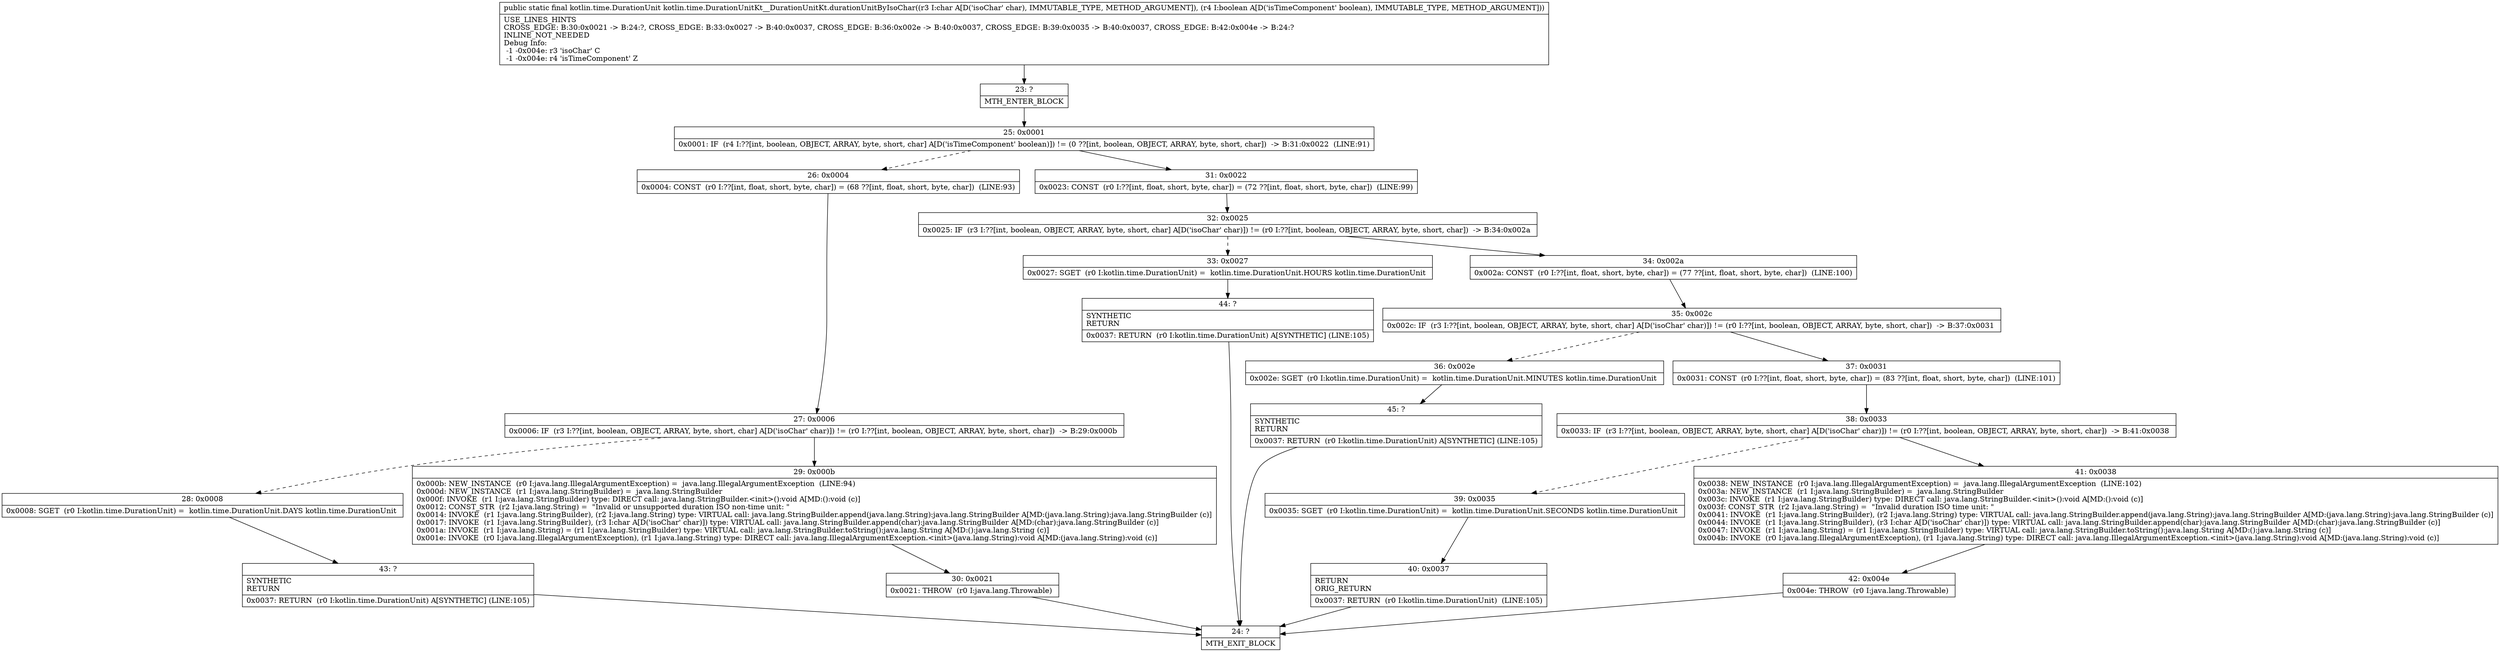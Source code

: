 digraph "CFG forkotlin.time.DurationUnitKt__DurationUnitKt.durationUnitByIsoChar(CZ)Lkotlin\/time\/DurationUnit;" {
Node_23 [shape=record,label="{23\:\ ?|MTH_ENTER_BLOCK\l}"];
Node_25 [shape=record,label="{25\:\ 0x0001|0x0001: IF  (r4 I:??[int, boolean, OBJECT, ARRAY, byte, short, char] A[D('isTimeComponent' boolean)]) != (0 ??[int, boolean, OBJECT, ARRAY, byte, short, char])  \-\> B:31:0x0022  (LINE:91)\l}"];
Node_26 [shape=record,label="{26\:\ 0x0004|0x0004: CONST  (r0 I:??[int, float, short, byte, char]) = (68 ??[int, float, short, byte, char])  (LINE:93)\l}"];
Node_27 [shape=record,label="{27\:\ 0x0006|0x0006: IF  (r3 I:??[int, boolean, OBJECT, ARRAY, byte, short, char] A[D('isoChar' char)]) != (r0 I:??[int, boolean, OBJECT, ARRAY, byte, short, char])  \-\> B:29:0x000b \l}"];
Node_28 [shape=record,label="{28\:\ 0x0008|0x0008: SGET  (r0 I:kotlin.time.DurationUnit) =  kotlin.time.DurationUnit.DAYS kotlin.time.DurationUnit \l}"];
Node_43 [shape=record,label="{43\:\ ?|SYNTHETIC\lRETURN\l|0x0037: RETURN  (r0 I:kotlin.time.DurationUnit) A[SYNTHETIC] (LINE:105)\l}"];
Node_24 [shape=record,label="{24\:\ ?|MTH_EXIT_BLOCK\l}"];
Node_29 [shape=record,label="{29\:\ 0x000b|0x000b: NEW_INSTANCE  (r0 I:java.lang.IllegalArgumentException) =  java.lang.IllegalArgumentException  (LINE:94)\l0x000d: NEW_INSTANCE  (r1 I:java.lang.StringBuilder) =  java.lang.StringBuilder \l0x000f: INVOKE  (r1 I:java.lang.StringBuilder) type: DIRECT call: java.lang.StringBuilder.\<init\>():void A[MD:():void (c)]\l0x0012: CONST_STR  (r2 I:java.lang.String) =  \"Invalid or unsupported duration ISO non\-time unit: \" \l0x0014: INVOKE  (r1 I:java.lang.StringBuilder), (r2 I:java.lang.String) type: VIRTUAL call: java.lang.StringBuilder.append(java.lang.String):java.lang.StringBuilder A[MD:(java.lang.String):java.lang.StringBuilder (c)]\l0x0017: INVOKE  (r1 I:java.lang.StringBuilder), (r3 I:char A[D('isoChar' char)]) type: VIRTUAL call: java.lang.StringBuilder.append(char):java.lang.StringBuilder A[MD:(char):java.lang.StringBuilder (c)]\l0x001a: INVOKE  (r1 I:java.lang.String) = (r1 I:java.lang.StringBuilder) type: VIRTUAL call: java.lang.StringBuilder.toString():java.lang.String A[MD:():java.lang.String (c)]\l0x001e: INVOKE  (r0 I:java.lang.IllegalArgumentException), (r1 I:java.lang.String) type: DIRECT call: java.lang.IllegalArgumentException.\<init\>(java.lang.String):void A[MD:(java.lang.String):void (c)]\l}"];
Node_30 [shape=record,label="{30\:\ 0x0021|0x0021: THROW  (r0 I:java.lang.Throwable) \l}"];
Node_31 [shape=record,label="{31\:\ 0x0022|0x0023: CONST  (r0 I:??[int, float, short, byte, char]) = (72 ??[int, float, short, byte, char])  (LINE:99)\l}"];
Node_32 [shape=record,label="{32\:\ 0x0025|0x0025: IF  (r3 I:??[int, boolean, OBJECT, ARRAY, byte, short, char] A[D('isoChar' char)]) != (r0 I:??[int, boolean, OBJECT, ARRAY, byte, short, char])  \-\> B:34:0x002a \l}"];
Node_33 [shape=record,label="{33\:\ 0x0027|0x0027: SGET  (r0 I:kotlin.time.DurationUnit) =  kotlin.time.DurationUnit.HOURS kotlin.time.DurationUnit \l}"];
Node_44 [shape=record,label="{44\:\ ?|SYNTHETIC\lRETURN\l|0x0037: RETURN  (r0 I:kotlin.time.DurationUnit) A[SYNTHETIC] (LINE:105)\l}"];
Node_34 [shape=record,label="{34\:\ 0x002a|0x002a: CONST  (r0 I:??[int, float, short, byte, char]) = (77 ??[int, float, short, byte, char])  (LINE:100)\l}"];
Node_35 [shape=record,label="{35\:\ 0x002c|0x002c: IF  (r3 I:??[int, boolean, OBJECT, ARRAY, byte, short, char] A[D('isoChar' char)]) != (r0 I:??[int, boolean, OBJECT, ARRAY, byte, short, char])  \-\> B:37:0x0031 \l}"];
Node_36 [shape=record,label="{36\:\ 0x002e|0x002e: SGET  (r0 I:kotlin.time.DurationUnit) =  kotlin.time.DurationUnit.MINUTES kotlin.time.DurationUnit \l}"];
Node_45 [shape=record,label="{45\:\ ?|SYNTHETIC\lRETURN\l|0x0037: RETURN  (r0 I:kotlin.time.DurationUnit) A[SYNTHETIC] (LINE:105)\l}"];
Node_37 [shape=record,label="{37\:\ 0x0031|0x0031: CONST  (r0 I:??[int, float, short, byte, char]) = (83 ??[int, float, short, byte, char])  (LINE:101)\l}"];
Node_38 [shape=record,label="{38\:\ 0x0033|0x0033: IF  (r3 I:??[int, boolean, OBJECT, ARRAY, byte, short, char] A[D('isoChar' char)]) != (r0 I:??[int, boolean, OBJECT, ARRAY, byte, short, char])  \-\> B:41:0x0038 \l}"];
Node_39 [shape=record,label="{39\:\ 0x0035|0x0035: SGET  (r0 I:kotlin.time.DurationUnit) =  kotlin.time.DurationUnit.SECONDS kotlin.time.DurationUnit \l}"];
Node_40 [shape=record,label="{40\:\ 0x0037|RETURN\lORIG_RETURN\l|0x0037: RETURN  (r0 I:kotlin.time.DurationUnit)  (LINE:105)\l}"];
Node_41 [shape=record,label="{41\:\ 0x0038|0x0038: NEW_INSTANCE  (r0 I:java.lang.IllegalArgumentException) =  java.lang.IllegalArgumentException  (LINE:102)\l0x003a: NEW_INSTANCE  (r1 I:java.lang.StringBuilder) =  java.lang.StringBuilder \l0x003c: INVOKE  (r1 I:java.lang.StringBuilder) type: DIRECT call: java.lang.StringBuilder.\<init\>():void A[MD:():void (c)]\l0x003f: CONST_STR  (r2 I:java.lang.String) =  \"Invalid duration ISO time unit: \" \l0x0041: INVOKE  (r1 I:java.lang.StringBuilder), (r2 I:java.lang.String) type: VIRTUAL call: java.lang.StringBuilder.append(java.lang.String):java.lang.StringBuilder A[MD:(java.lang.String):java.lang.StringBuilder (c)]\l0x0044: INVOKE  (r1 I:java.lang.StringBuilder), (r3 I:char A[D('isoChar' char)]) type: VIRTUAL call: java.lang.StringBuilder.append(char):java.lang.StringBuilder A[MD:(char):java.lang.StringBuilder (c)]\l0x0047: INVOKE  (r1 I:java.lang.String) = (r1 I:java.lang.StringBuilder) type: VIRTUAL call: java.lang.StringBuilder.toString():java.lang.String A[MD:():java.lang.String (c)]\l0x004b: INVOKE  (r0 I:java.lang.IllegalArgumentException), (r1 I:java.lang.String) type: DIRECT call: java.lang.IllegalArgumentException.\<init\>(java.lang.String):void A[MD:(java.lang.String):void (c)]\l}"];
Node_42 [shape=record,label="{42\:\ 0x004e|0x004e: THROW  (r0 I:java.lang.Throwable) \l}"];
MethodNode[shape=record,label="{public static final kotlin.time.DurationUnit kotlin.time.DurationUnitKt__DurationUnitKt.durationUnitByIsoChar((r3 I:char A[D('isoChar' char), IMMUTABLE_TYPE, METHOD_ARGUMENT]), (r4 I:boolean A[D('isTimeComponent' boolean), IMMUTABLE_TYPE, METHOD_ARGUMENT]))  | USE_LINES_HINTS\lCROSS_EDGE: B:30:0x0021 \-\> B:24:?, CROSS_EDGE: B:33:0x0027 \-\> B:40:0x0037, CROSS_EDGE: B:36:0x002e \-\> B:40:0x0037, CROSS_EDGE: B:39:0x0035 \-\> B:40:0x0037, CROSS_EDGE: B:42:0x004e \-\> B:24:?\lINLINE_NOT_NEEDED\lDebug Info:\l  \-1 \-0x004e: r3 'isoChar' C\l  \-1 \-0x004e: r4 'isTimeComponent' Z\l}"];
MethodNode -> Node_23;Node_23 -> Node_25;
Node_25 -> Node_26[style=dashed];
Node_25 -> Node_31;
Node_26 -> Node_27;
Node_27 -> Node_28[style=dashed];
Node_27 -> Node_29;
Node_28 -> Node_43;
Node_43 -> Node_24;
Node_29 -> Node_30;
Node_30 -> Node_24;
Node_31 -> Node_32;
Node_32 -> Node_33[style=dashed];
Node_32 -> Node_34;
Node_33 -> Node_44;
Node_44 -> Node_24;
Node_34 -> Node_35;
Node_35 -> Node_36[style=dashed];
Node_35 -> Node_37;
Node_36 -> Node_45;
Node_45 -> Node_24;
Node_37 -> Node_38;
Node_38 -> Node_39[style=dashed];
Node_38 -> Node_41;
Node_39 -> Node_40;
Node_40 -> Node_24;
Node_41 -> Node_42;
Node_42 -> Node_24;
}

